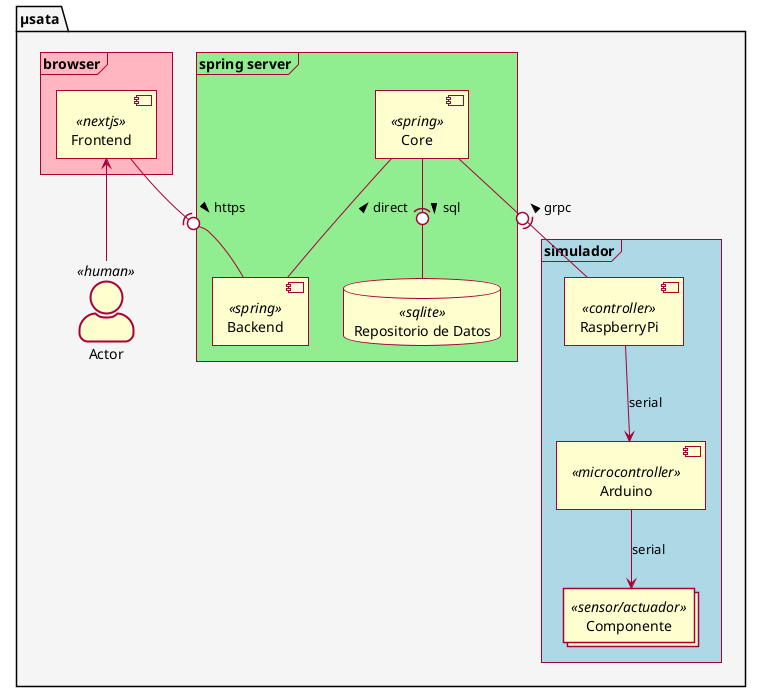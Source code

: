 @startuml
'left to right direction
skin rose
skinparam defaultFontName Ubuntu Condensed
skinparam shadowing false
' skinparam componentStyle uml2
skinparam actorStyle awesome

package μsata #whitesmoke {

    frame simulador #lightblue {
        component RaspberryPi <<controller>> as controller
        component Arduino <<microcontroller>> as microcontroller
        collections Componente <<sensor/actuador>> as componente
    }

    frame "spring server" #lightgreen {
        database "Repositorio de Datos" <<sqlite>> as database
        component Backend <<spring>> as backend
        component Core <<spring>> as core
    }

    frame browser #lightpink {
        component Frontend <<nextjs>> as frontend
    }

    actor "Actor" <<human>> as user

    frontend -(0- backend : https >
    core -- backend : direct <
    core -(0- database : sql >
    core -0)- controller : grpc <
    controller --> microcontroller : serial
    microcontroller --> componente : serial

    frontend <-- user
}


@enduml

